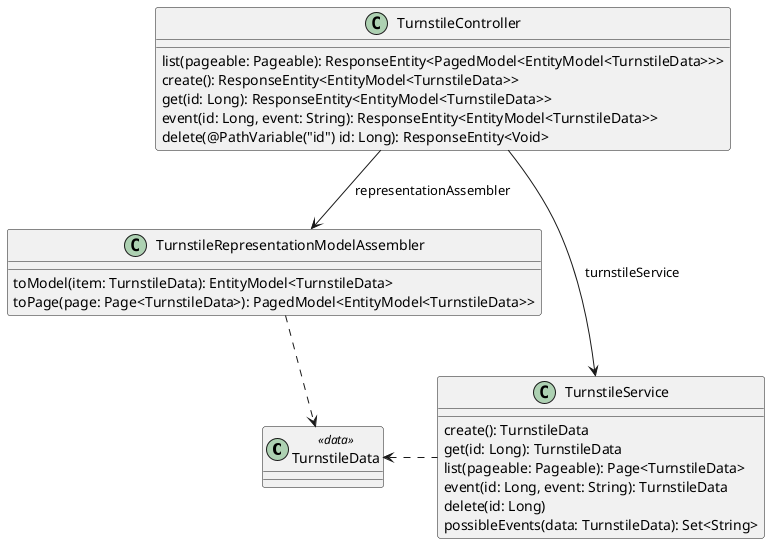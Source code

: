 @startuml

class TurnstileData <<data>> {
}

class TurnstileService {
    create(): TurnstileData
    get(id: Long): TurnstileData
    list(pageable: Pageable): Page<TurnstileData>
    event(id: Long, event: String): TurnstileData
    delete(id: Long)
    possibleEvents(data: TurnstileData): Set<String>
}
TurnstileService ..left..> TurnstileData

class TurnstileRepresentationModelAssembler {
    toModel(item: TurnstileData): EntityModel<TurnstileData>
    toPage(page: Page<TurnstileData>): PagedModel<EntityModel<TurnstileData>>
}
TurnstileRepresentationModelAssembler ..> TurnstileData

class TurnstileController {
    list(pageable: Pageable): ResponseEntity<PagedModel<EntityModel<TurnstileData>>>
    create(): ResponseEntity<EntityModel<TurnstileData>>
    get(id: Long): ResponseEntity<EntityModel<TurnstileData>>
    event(id: Long, event: String): ResponseEntity<EntityModel<TurnstileData>>
    delete(@PathVariable("id") id: Long): ResponseEntity<Void>
}

TurnstileController --> TurnstileService: turnstileService
TurnstileController --> TurnstileRepresentationModelAssembler: representationAssembler


@enduml
